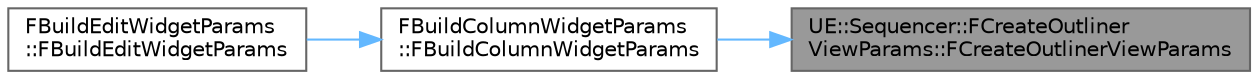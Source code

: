 digraph "UE::Sequencer::FCreateOutlinerViewParams::FCreateOutlinerViewParams"
{
 // INTERACTIVE_SVG=YES
 // LATEX_PDF_SIZE
  bgcolor="transparent";
  edge [fontname=Helvetica,fontsize=10,labelfontname=Helvetica,labelfontsize=10];
  node [fontname=Helvetica,fontsize=10,shape=box,height=0.2,width=0.4];
  rankdir="RL";
  Node1 [id="Node000001",label="UE::Sequencer::FCreateOutliner\lViewParams::FCreateOutlinerViewParams",height=0.2,width=0.4,color="gray40", fillcolor="grey60", style="filled", fontcolor="black",tooltip=" "];
  Node1 -> Node2 [id="edge1_Node000001_Node000002",dir="back",color="steelblue1",style="solid",tooltip=" "];
  Node2 [id="Node000002",label="FBuildColumnWidgetParams\l::FBuildColumnWidgetParams",height=0.2,width=0.4,color="grey40", fillcolor="white", style="filled",URL="$d3/d78/structFBuildColumnWidgetParams.html#ac18196c2623f861d991efc7f1770c08e",tooltip=" "];
  Node2 -> Node3 [id="edge2_Node000002_Node000003",dir="back",color="steelblue1",style="solid",tooltip=" "];
  Node3 [id="Node000003",label="FBuildEditWidgetParams\l::FBuildEditWidgetParams",height=0.2,width=0.4,color="grey40", fillcolor="white", style="filled",URL="$d2/d0a/structFBuildEditWidgetParams.html#a22ec28f9865d9877c31fde4c3c0993b7",tooltip=" "];
}
